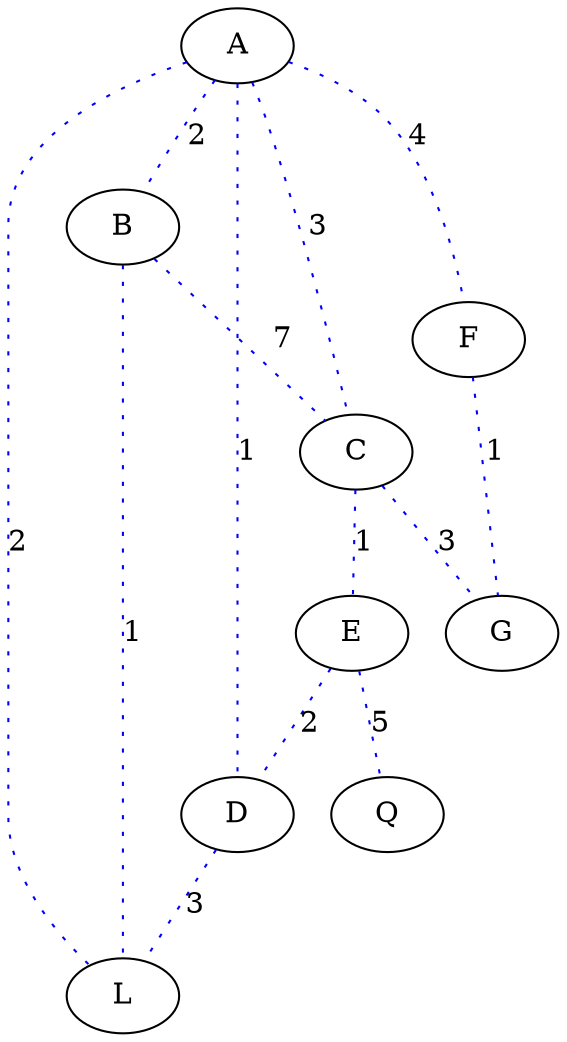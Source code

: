 graph towns {
A -- B [color=blue, style=dotted, label="2"];
A -- C [color=blue, style=dotted, label="3"];
A -- D [color=blue, style=dotted, label="1"];
A -- L [color=blue, style=dotted, label="2"];
A -- F [color=blue, style=dotted, label="4"];
B -- C [color=blue, style=dotted, label="7"];
B -- L [color=blue, style=dotted, label="1"];
C -- E [color=blue, style=dotted, label="1"];
C -- G [color=blue, style=dotted, label="3"];
E -- D [color=blue, style=dotted, label="2"];
E -- Q [color=blue, style=dotted, label="5"];
D -- L [color=blue, style=dotted, label="3"];
F -- G [color=blue, style=dotted, label="1"];
}